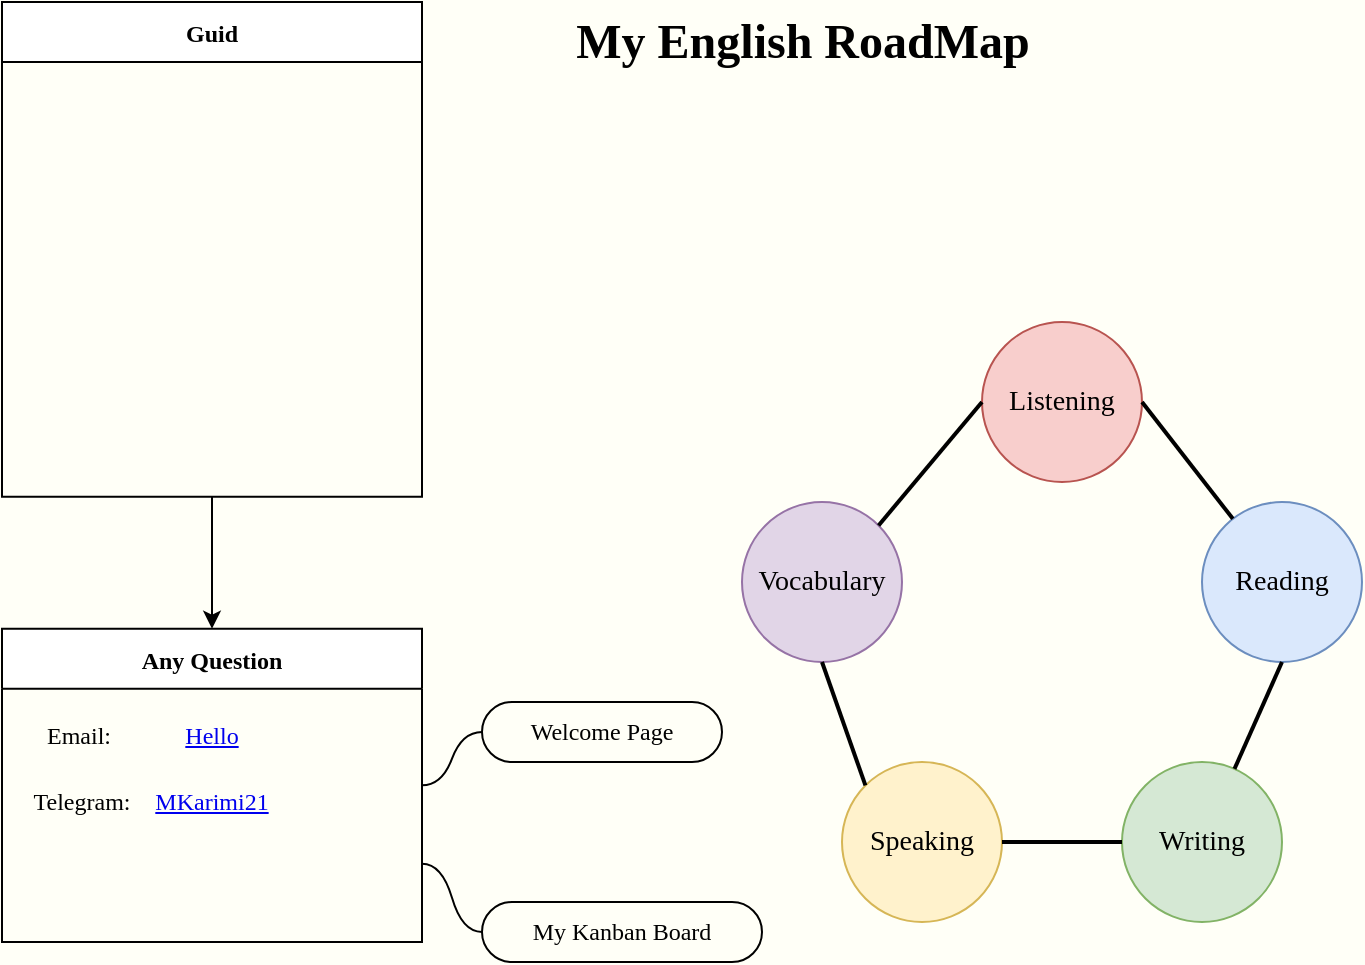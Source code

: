 <mxfile>
    <diagram name="HomePage" id="01m3kp1sQ8aNbqtea5sV">
        <mxGraphModel dx="3053" dy="765" grid="1" gridSize="10" guides="1" tooltips="1" connect="1" arrows="1" fold="1" page="1" pageScale="1" pageWidth="1920" pageHeight="1200" background="#FFFFF7" math="0" shadow="0">
            <root>
                <mxCell id="0"/>
                <mxCell id="1" parent="0"/>
                <mxCell id="9" value="" style="group" parent="1" vertex="1" connectable="0">
                    <mxGeometry x="-90" y="50" width="210" height="470" as="geometry"/>
                </mxCell>
                <mxCell id="2" value="Guid" style="swimlane;fontFamily=Ubuntu;fontSource=https%3A%2F%2Ffonts.googleapis.com%2Fcss%3Ffamily%3DUbuntu;startSize=30;" parent="9" vertex="1">
                    <mxGeometry width="210" height="247.368" as="geometry"/>
                </mxCell>
                <mxCell id="6" value="Any Question" style="swimlane;fontFamily=Ubuntu;fontSource=https%3A%2F%2Ffonts.googleapis.com%2Fcss%3Ffamily%3DUbuntu;startSize=30;" parent="9" vertex="1">
                    <mxGeometry y="313.333" width="210" height="156.667" as="geometry">
                        <mxRectangle y="380" width="110" height="30" as="alternateBounds"/>
                    </mxGeometry>
                </mxCell>
                <mxCell id="12" value="Email:&amp;nbsp;" style="text;html=1;strokeColor=none;fillColor=none;align=center;verticalAlign=middle;whiteSpace=wrap;rounded=0;pointerEvents=0;fontFamily=Ubuntu;fontSource=https%3A%2F%2Ffonts.googleapis.com%2Fcss%3Ffamily%3DUbuntu;fontSize=12;fontColor=default;" parent="6" vertex="1">
                    <mxGeometry x="10" y="41.228" width="60" height="24.737" as="geometry"/>
                </mxCell>
                <UserObject label="Hello" link="mailto:hello@mr-karimi.ir" linkTarget="_blank" id="13">
                    <mxCell style="text;html=1;strokeColor=none;fillColor=none;whiteSpace=wrap;align=center;verticalAlign=middle;fontColor=#0000EE;fontStyle=4;rounded=0;pointerEvents=0;fontFamily=Ubuntu;fontSource=https%3A%2F%2Ffonts.googleapis.com%2Fcss%3Ffamily%3DUbuntu;fontSize=12;" parent="6" vertex="1">
                        <mxGeometry x="75" y="37.105" width="60" height="32.982" as="geometry"/>
                    </mxCell>
                </UserObject>
                <mxCell id="14" value="Telegram:" style="text;html=1;strokeColor=none;fillColor=none;align=center;verticalAlign=middle;whiteSpace=wrap;rounded=0;pointerEvents=0;fontFamily=Ubuntu;fontSource=https%3A%2F%2Ffonts.googleapis.com%2Fcss%3Ffamily%3DUbuntu;fontSize=12;fontColor=default;" parent="6" vertex="1">
                    <mxGeometry x="10" y="74.211" width="60" height="24.737" as="geometry"/>
                </mxCell>
                <UserObject label="MKarimi21" link="https://t.me/mkarimi21" linkTarget="_blank" id="18">
                    <mxCell style="text;html=1;strokeColor=none;fillColor=none;whiteSpace=wrap;align=center;verticalAlign=middle;fontColor=#0000EE;fontStyle=4;rounded=0;pointerEvents=0;fontFamily=Ubuntu;fontSource=https%3A%2F%2Ffonts.googleapis.com%2Fcss%3Ffamily%3DUbuntu;fontSize=12;" parent="6" vertex="1">
                        <mxGeometry x="75" y="70.088" width="60" height="32.982" as="geometry"/>
                    </mxCell>
                </UserObject>
                <mxCell id="7" value="" style="edgeStyle=none;html=1;fontFamily=Ubuntu;fontSource=https%3A%2F%2Ffonts.googleapis.com%2Fcss%3Ffamily%3DUbuntu;" parent="9" source="2" target="6" edge="1">
                    <mxGeometry relative="1" as="geometry"/>
                </mxCell>
                <mxCell id="10" value="&lt;font data-font-src=&quot;https://fonts.googleapis.com/css?family=Ubuntu&quot; face=&quot;Ubuntu&quot;&gt;My English RoadMap&lt;/font&gt;" style="text;strokeColor=none;fillColor=none;html=1;fontSize=24;fontStyle=1;verticalAlign=middle;align=center;pointerEvents=0;fontFamily=Helvetica;fontColor=default;" parent="1" vertex="1">
                    <mxGeometry x="200" y="50" width="220" height="40" as="geometry"/>
                </mxCell>
                <UserObject label="Welcome Page" link="Welcome.html" linkTarget="_blank" id="19">
                    <mxCell style="whiteSpace=wrap;html=1;rounded=1;arcSize=50;align=center;verticalAlign=middle;strokeWidth=1;autosize=1;spacing=4;treeFolding=1;treeMoving=1;newEdgeStyle={&quot;edgeStyle&quot;:&quot;entityRelationEdgeStyle&quot;,&quot;startArrow&quot;:&quot;none&quot;,&quot;endArrow&quot;:&quot;none&quot;,&quot;segment&quot;:10,&quot;curved&quot;:1,&quot;sourcePerimeterSpacing&quot;:0,&quot;targetPerimeterSpacing&quot;:0};pointerEvents=0;fontFamily=Ubuntu;fontSource=https%3A%2F%2Ffonts.googleapis.com%2Fcss%3Ffamily%3DUbuntu;fontSize=12;fontColor=default;fillColor=none;gradientColor=none;" parent="1" vertex="1">
                        <mxGeometry x="150" y="400" width="120" height="30" as="geometry"/>
                    </mxCell>
                </UserObject>
                <mxCell id="20" value="" style="edgeStyle=entityRelationEdgeStyle;startArrow=none;endArrow=none;segment=10;curved=1;sourcePerimeterSpacing=0;targetPerimeterSpacing=0;fontFamily=Ubuntu;fontSource=https%3A%2F%2Ffonts.googleapis.com%2Fcss%3Ffamily%3DUbuntu;fontSize=12;fontColor=default;exitX=1;exitY=0.5;exitDx=0;exitDy=0;" parent="1" source="6" target="19" edge="1">
                    <mxGeometry relative="1" as="geometry">
                        <mxPoint x="150" y="582" as="sourcePoint"/>
                    </mxGeometry>
                </mxCell>
                <UserObject label="My Kanban Board" link="My Workflow.html" linkTarget="_blank" id="21">
                    <mxCell style="whiteSpace=wrap;html=1;rounded=1;arcSize=50;align=center;verticalAlign=middle;strokeWidth=1;autosize=1;spacing=4;treeFolding=1;treeMoving=1;newEdgeStyle={&quot;edgeStyle&quot;:&quot;entityRelationEdgeStyle&quot;,&quot;startArrow&quot;:&quot;none&quot;,&quot;endArrow&quot;:&quot;none&quot;,&quot;segment&quot;:10,&quot;curved&quot;:1,&quot;sourcePerimeterSpacing&quot;:0,&quot;targetPerimeterSpacing&quot;:0};pointerEvents=0;fontFamily=Ubuntu;fontSource=https%3A%2F%2Ffonts.googleapis.com%2Fcss%3Ffamily%3DUbuntu;fontSize=12;fontColor=default;fillColor=none;gradientColor=none;" parent="1" vertex="1">
                        <mxGeometry x="150" y="500" width="140" height="30" as="geometry"/>
                    </mxCell>
                </UserObject>
                <mxCell id="22" value="" style="edgeStyle=entityRelationEdgeStyle;startArrow=none;endArrow=none;segment=10;curved=1;sourcePerimeterSpacing=0;targetPerimeterSpacing=0;fontFamily=Ubuntu;fontSource=https%3A%2F%2Ffonts.googleapis.com%2Fcss%3Ffamily%3DUbuntu;fontSize=12;fontColor=default;exitX=1;exitY=0.75;exitDx=0;exitDy=0;" parent="1" source="6" target="21" edge="1">
                    <mxGeometry relative="1" as="geometry">
                        <mxPoint x="110" y="560" as="sourcePoint"/>
                    </mxGeometry>
                </mxCell>
                <mxCell id="fuOn8XASTyMsqQgLm95A-1" value="Speaking" style="ellipse;whiteSpace=wrap;html=1;aspect=fixed;fontFamily=Ubuntu;fontSource=https%3A%2F%2Ffonts.googleapis.com%2Fcss%3Ffamily%3DUbuntu;fontSize=14;fillColor=#fff2cc;strokeColor=#d6b656;" parent="1" vertex="1">
                    <mxGeometry x="330" y="430" width="80" height="80" as="geometry"/>
                </mxCell>
                <mxCell id="yTlh9Ko86Mc18ngRqNC--1" value="Listening" style="ellipse;whiteSpace=wrap;html=1;aspect=fixed;fontFamily=Ubuntu;fontSource=https%3A%2F%2Ffonts.googleapis.com%2Fcss%3Ffamily%3DUbuntu;fontSize=14;fillColor=#f8cecc;strokeColor=#b85450;" parent="1" vertex="1">
                    <mxGeometry x="400" y="210" width="80" height="80" as="geometry"/>
                </mxCell>
                <UserObject label="Reading" link="data:page/id,7jXAl5GHWtQH1MiXnZ_d" linkTarget="_blank" id="yTlh9Ko86Mc18ngRqNC--2">
                    <mxCell style="ellipse;whiteSpace=wrap;html=1;aspect=fixed;fontFamily=Ubuntu;fontSource=https%3A%2F%2Ffonts.googleapis.com%2Fcss%3Ffamily%3DUbuntu;fontSize=14;fillColor=#dae8fc;strokeColor=#6c8ebf;" parent="1" vertex="1">
                        <mxGeometry x="510" y="300" width="80" height="80" as="geometry"/>
                    </mxCell>
                </UserObject>
                <mxCell id="yTlh9Ko86Mc18ngRqNC--3" value="Writing" style="ellipse;whiteSpace=wrap;html=1;aspect=fixed;fontFamily=Ubuntu;fontSource=https%3A%2F%2Ffonts.googleapis.com%2Fcss%3Ffamily%3DUbuntu;fontSize=14;fillColor=#d5e8d4;strokeColor=#82b366;" parent="1" vertex="1">
                    <mxGeometry x="470" y="430" width="80" height="80" as="geometry"/>
                </mxCell>
                <mxCell id="yTlh9Ko86Mc18ngRqNC--4" value="Vocabulary" style="ellipse;whiteSpace=wrap;html=1;aspect=fixed;fontFamily=Ubuntu;fontSource=https%3A%2F%2Ffonts.googleapis.com%2Fcss%3Ffamily%3DUbuntu;fontSize=14;fillColor=#e1d5e7;strokeColor=#9673a6;" parent="1" vertex="1">
                    <mxGeometry x="280" y="300" width="80" height="80" as="geometry"/>
                </mxCell>
                <mxCell id="yTlh9Ko86Mc18ngRqNC--8" value="" style="endArrow=none;html=1;rounded=0;fontFamily=Ubuntu;fontSource=https%3A%2F%2Ffonts.googleapis.com%2Fcss%3Ffamily%3DUbuntu;fontSize=12;fontColor=default;entryX=1;entryY=0.5;entryDx=0;entryDy=0;strokeWidth=2;" parent="1" source="yTlh9Ko86Mc18ngRqNC--2" target="yTlh9Ko86Mc18ngRqNC--1" edge="1">
                    <mxGeometry width="50" height="50" relative="1" as="geometry">
                        <mxPoint x="600" y="560" as="sourcePoint"/>
                        <mxPoint x="650" y="510" as="targetPoint"/>
                    </mxGeometry>
                </mxCell>
                <mxCell id="yTlh9Ko86Mc18ngRqNC--9" value="" style="endArrow=none;html=1;rounded=0;strokeColor=default;strokeWidth=2;align=center;verticalAlign=middle;fontFamily=Ubuntu;fontSource=https%3A%2F%2Ffonts.googleapis.com%2Fcss%3Ffamily%3DUbuntu;fontSize=12;fontColor=default;labelBackgroundColor=default;entryX=0.5;entryY=1;entryDx=0;entryDy=0;" parent="1" source="yTlh9Ko86Mc18ngRqNC--3" target="yTlh9Ko86Mc18ngRqNC--2" edge="1">
                    <mxGeometry width="50" height="50" relative="1" as="geometry">
                        <mxPoint x="600" y="560" as="sourcePoint"/>
                        <mxPoint x="650" y="510" as="targetPoint"/>
                    </mxGeometry>
                </mxCell>
                <mxCell id="yTlh9Ko86Mc18ngRqNC--10" value="" style="endArrow=none;html=1;rounded=0;strokeColor=default;strokeWidth=2;align=center;verticalAlign=middle;fontFamily=Ubuntu;fontSource=https%3A%2F%2Ffonts.googleapis.com%2Fcss%3Ffamily%3DUbuntu;fontSize=12;fontColor=default;labelBackgroundColor=default;exitX=1;exitY=0.5;exitDx=0;exitDy=0;entryX=0;entryY=0.5;entryDx=0;entryDy=0;" parent="1" source="fuOn8XASTyMsqQgLm95A-1" target="yTlh9Ko86Mc18ngRqNC--3" edge="1">
                    <mxGeometry width="50" height="50" relative="1" as="geometry">
                        <mxPoint x="600" y="560" as="sourcePoint"/>
                        <mxPoint x="650" y="510" as="targetPoint"/>
                    </mxGeometry>
                </mxCell>
                <mxCell id="yTlh9Ko86Mc18ngRqNC--11" value="" style="endArrow=none;html=1;rounded=0;strokeColor=default;strokeWidth=2;align=center;verticalAlign=middle;fontFamily=Ubuntu;fontSource=https%3A%2F%2Ffonts.googleapis.com%2Fcss%3Ffamily%3DUbuntu;fontSize=12;fontColor=default;labelBackgroundColor=default;exitX=0;exitY=0;exitDx=0;exitDy=0;entryX=0.5;entryY=1;entryDx=0;entryDy=0;" parent="1" source="fuOn8XASTyMsqQgLm95A-1" target="yTlh9Ko86Mc18ngRqNC--4" edge="1">
                    <mxGeometry width="50" height="50" relative="1" as="geometry">
                        <mxPoint x="600" y="560" as="sourcePoint"/>
                        <mxPoint x="650" y="510" as="targetPoint"/>
                    </mxGeometry>
                </mxCell>
                <mxCell id="yTlh9Ko86Mc18ngRqNC--12" value="" style="endArrow=none;html=1;rounded=0;strokeColor=default;strokeWidth=2;align=center;verticalAlign=middle;fontFamily=Ubuntu;fontSource=https%3A%2F%2Ffonts.googleapis.com%2Fcss%3Ffamily%3DUbuntu;fontSize=12;fontColor=default;labelBackgroundColor=default;entryX=0;entryY=0.5;entryDx=0;entryDy=0;exitX=1;exitY=0;exitDx=0;exitDy=0;" parent="1" source="yTlh9Ko86Mc18ngRqNC--4" target="yTlh9Ko86Mc18ngRqNC--1" edge="1">
                    <mxGeometry width="50" height="50" relative="1" as="geometry">
                        <mxPoint x="600" y="560" as="sourcePoint"/>
                        <mxPoint x="650" y="510" as="targetPoint"/>
                    </mxGeometry>
                </mxCell>
            </root>
        </mxGraphModel>
    </diagram>
    <diagram id="7jXAl5GHWtQH1MiXnZ_d" name="Speaking">
        <mxGraphModel dx="3053" dy="765" grid="1" gridSize="10" guides="1" tooltips="1" connect="1" arrows="1" fold="1" page="1" pageScale="1" pageWidth="1920" pageHeight="1200" background="#FFFFF7" math="0" shadow="0">
            <root>
                <mxCell id="0"/>
                <mxCell id="1" parent="0"/>
                <mxCell id="RonJ4wMnpqngPcQXcLLu-12" value="" style="edgeStyle=none;html=1;fontFamily=Ubuntu;fontSource=https%3A%2F%2Ffonts.googleapis.com%2Fcss%3Ffamily%3DUbuntu;fontSize=14;fontColor=default;" edge="1" parent="1" source="TCvHjk1YOf13BZkXEVE5-1" target="RonJ4wMnpqngPcQXcLLu-11">
                    <mxGeometry relative="1" as="geometry"/>
                </mxCell>
                <UserObject label="Reading" linkTarget="_blank" id="TCvHjk1YOf13BZkXEVE5-1">
                    <mxCell style="ellipse;whiteSpace=wrap;html=1;aspect=fixed;fontFamily=Ubuntu;fontSource=https%3A%2F%2Ffonts.googleapis.com%2Fcss%3Ffamily%3DUbuntu;fontSize=14;fillColor=#dae8fc;strokeColor=#6c8ebf;" vertex="1" parent="1">
                        <mxGeometry x="380" y="330" width="80" height="80" as="geometry"/>
                    </mxCell>
                </UserObject>
                <mxCell id="RonJ4wMnpqngPcQXcLLu-1" value="Guid" style="swimlane;fontFamily=Ubuntu;fontSource=https%3A%2F%2Ffonts.googleapis.com%2Fcss%3Ffamily%3DUbuntu;startSize=30;" vertex="1" parent="1">
                    <mxGeometry x="-90" y="50" width="210" height="247.368" as="geometry"/>
                </mxCell>
                <mxCell id="RonJ4wMnpqngPcQXcLLu-7" value="" style="edgeStyle=none;html=1;fontFamily=Ubuntu;fontSource=https%3A%2F%2Ffonts.googleapis.com%2Fcss%3Ffamily%3DUbuntu;entryX=0.5;entryY=0;entryDx=0;entryDy=0;" edge="1" parent="1" source="RonJ4wMnpqngPcQXcLLu-1" target="RonJ4wMnpqngPcQXcLLu-10">
                    <mxGeometry relative="1" as="geometry">
                        <mxPoint x="15" y="363.333" as="targetPoint"/>
                    </mxGeometry>
                </mxCell>
                <UserObject label="Home Page" link="data:page/id,01m3kp1sQ8aNbqtea5sV" id="RonJ4wMnpqngPcQXcLLu-10">
                    <mxCell style="ellipse;whiteSpace=wrap;html=1;align=center;newEdgeStyle={&quot;edgeStyle&quot;:&quot;entityRelationEdgeStyle&quot;,&quot;startArrow&quot;:&quot;none&quot;,&quot;endArrow&quot;:&quot;none&quot;,&quot;segment&quot;:10,&quot;curved&quot;:1,&quot;sourcePerimeterSpacing&quot;:0,&quot;targetPerimeterSpacing&quot;:0};treeFolding=1;treeMoving=1;strokeColor=#3A5431;fontFamily=Ubuntu;fontSource=https%3A%2F%2Ffonts.googleapis.com%2Fcss%3Ffamily%3DUbuntu;fontSize=14;fontColor=#ffffff;fillColor=#6d8764;" vertex="1" parent="1">
                        <mxGeometry x="-35" y="370" width="100" height="40" as="geometry"/>
                    </mxCell>
                </UserObject>
                <UserObject label="How to Read" linkTarget="_blank" id="RonJ4wMnpqngPcQXcLLu-11">
                    <mxCell style="ellipse;whiteSpace=wrap;html=1;aspect=fixed;fontFamily=Ubuntu;fontSource=https%3A%2F%2Ffonts.googleapis.com%2Fcss%3Ffamily%3DUbuntu;fontSize=14;fillColor=#dae8fc;strokeColor=#6c8ebf;" vertex="1" parent="1">
                        <mxGeometry x="540" y="330" width="80" height="80" as="geometry"/>
                    </mxCell>
                </UserObject>
                <mxCell id="RonJ4wMnpqngPcQXcLLu-16" value="" style="edgeStyle=entityRelationEdgeStyle;html=1;startArrow=none;endArrow=none;segment=10;curved=1;sourcePerimeterSpacing=0;targetPerimeterSpacing=0;fontFamily=Ubuntu;fontSource=https%3A%2F%2Ffonts.googleapis.com%2Fcss%3Ffamily%3DUbuntu;fontSize=14;fontColor=default;" edge="1" parent="1" source="RonJ4wMnpqngPcQXcLLu-13" target="RonJ4wMnpqngPcQXcLLu-15">
                    <mxGeometry relative="1" as="geometry"/>
                </mxCell>
                <mxCell id="RonJ4wMnpqngPcQXcLLu-17" value="" style="edgeStyle=entityRelationEdgeStyle;html=1;startArrow=none;endArrow=none;segment=10;curved=1;sourcePerimeterSpacing=0;targetPerimeterSpacing=0;fontFamily=Ubuntu;fontSource=https%3A%2F%2Ffonts.googleapis.com%2Fcss%3Ffamily%3DUbuntu;fontSize=14;fontColor=default;" edge="1" parent="1" source="RonJ4wMnpqngPcQXcLLu-13" target="RonJ4wMnpqngPcQXcLLu-15">
                    <mxGeometry relative="1" as="geometry"/>
                </mxCell>
                <mxCell id="RonJ4wMnpqngPcQXcLLu-18" value="" style="edgeStyle=entityRelationEdgeStyle;html=1;startArrow=none;endArrow=none;segment=10;curved=1;sourcePerimeterSpacing=0;targetPerimeterSpacing=0;fontFamily=Ubuntu;fontSource=https%3A%2F%2Ffonts.googleapis.com%2Fcss%3Ffamily%3DUbuntu;fontSize=14;fontColor=default;" edge="1" parent="1" source="RonJ4wMnpqngPcQXcLLu-13" target="RonJ4wMnpqngPcQXcLLu-15">
                    <mxGeometry relative="1" as="geometry"/>
                </mxCell>
                <mxCell id="RonJ4wMnpqngPcQXcLLu-13" value="3 type of reading" style="whiteSpace=wrap;html=1;rounded=1;arcSize=50;align=center;verticalAlign=middle;strokeWidth=1;autosize=1;spacing=4;treeFolding=1;treeMoving=1;newEdgeStyle={&quot;edgeStyle&quot;:&quot;entityRelationEdgeStyle&quot;,&quot;startArrow&quot;:&quot;none&quot;,&quot;endArrow&quot;:&quot;none&quot;,&quot;segment&quot;:10,&quot;curved&quot;:1,&quot;sourcePerimeterSpacing&quot;:0,&quot;targetPerimeterSpacing&quot;:0};strokeColor=#6c8ebf;fontFamily=Ubuntu;fontSource=https%3A%2F%2Ffonts.googleapis.com%2Fcss%3Ffamily%3DUbuntu;fontSize=14;fontColor=default;fillColor=#dae8fc;" vertex="1" parent="1">
                    <mxGeometry x="665" y="328" width="150" height="30" as="geometry"/>
                </mxCell>
                <mxCell id="RonJ4wMnpqngPcQXcLLu-14" value="" style="edgeStyle=entityRelationEdgeStyle;startArrow=none;endArrow=none;segment=10;curved=1;sourcePerimeterSpacing=0;targetPerimeterSpacing=0;fontFamily=Ubuntu;fontSource=https%3A%2F%2Ffonts.googleapis.com%2Fcss%3Ffamily%3DUbuntu;fontSize=14;fontColor=default;" edge="1" target="RonJ4wMnpqngPcQXcLLu-13" parent="1" source="RonJ4wMnpqngPcQXcLLu-11">
                    <mxGeometry relative="1" as="geometry">
                        <mxPoint x="660" y="370" as="sourcePoint"/>
                    </mxGeometry>
                </mxCell>
                <mxCell id="RonJ4wMnpqngPcQXcLLu-25" style="edgeStyle=entityRelationEdgeStyle;html=1;startArrow=none;endArrow=none;segment=10;curved=1;sourcePerimeterSpacing=0;targetPerimeterSpacing=0;entryX=0;entryY=0.25;entryDx=0;entryDy=0;fontFamily=Ubuntu;fontSource=https%3A%2F%2Ffonts.googleapis.com%2Fcss%3Ffamily%3DUbuntu;fontSize=14;fontColor=default;" edge="1" parent="1" source="RonJ4wMnpqngPcQXcLLu-15" target="RonJ4wMnpqngPcQXcLLu-24">
                    <mxGeometry relative="1" as="geometry"/>
                </mxCell>
                <mxCell id="RonJ4wMnpqngPcQXcLLu-15" value="100" style="whiteSpace=wrap;html=1;rounded=1;arcSize=50;align=center;verticalAlign=middle;strokeWidth=1;autosize=1;spacing=4;treeFolding=1;treeMoving=1;newEdgeStyle={&quot;edgeStyle&quot;:&quot;entityRelationEdgeStyle&quot;,&quot;startArrow&quot;:&quot;none&quot;,&quot;endArrow&quot;:&quot;none&quot;,&quot;segment&quot;:10,&quot;curved&quot;:1,&quot;sourcePerimeterSpacing&quot;:0,&quot;targetPerimeterSpacing&quot;:0};strokeColor=#6c8ebf;fontFamily=Ubuntu;fontSource=https%3A%2F%2Ffonts.googleapis.com%2Fcss%3Ffamily%3DUbuntu;fontSize=14;fontColor=default;fillColor=#dae8fc;" vertex="1" parent="1">
                    <mxGeometry x="865" y="250" width="70" height="30" as="geometry"/>
                </mxCell>
                <mxCell id="RonJ4wMnpqngPcQXcLLu-19" value="50" style="whiteSpace=wrap;html=1;rounded=1;arcSize=50;align=center;verticalAlign=middle;strokeWidth=1;autosize=1;spacing=4;treeFolding=1;treeMoving=1;newEdgeStyle={&quot;edgeStyle&quot;:&quot;entityRelationEdgeStyle&quot;,&quot;startArrow&quot;:&quot;none&quot;,&quot;endArrow&quot;:&quot;none&quot;,&quot;segment&quot;:10,&quot;curved&quot;:1,&quot;sourcePerimeterSpacing&quot;:0,&quot;targetPerimeterSpacing&quot;:0};strokeColor=#6c8ebf;fontFamily=Ubuntu;fontSource=https%3A%2F%2Ffonts.googleapis.com%2Fcss%3Ffamily%3DUbuntu;fontSize=14;fontColor=default;fillColor=#dae8fc;" vertex="1" parent="1">
                    <mxGeometry x="870" y="320" width="60" height="30" as="geometry"/>
                </mxCell>
                <mxCell id="RonJ4wMnpqngPcQXcLLu-20" value="" style="edgeStyle=entityRelationEdgeStyle;startArrow=none;endArrow=none;segment=10;curved=1;sourcePerimeterSpacing=0;targetPerimeterSpacing=0;fontFamily=Ubuntu;fontSource=https%3A%2F%2Ffonts.googleapis.com%2Fcss%3Ffamily%3DUbuntu;fontSize=14;fontColor=default;exitX=1;exitY=0.5;exitDx=0;exitDy=0;" edge="1" target="RonJ4wMnpqngPcQXcLLu-19" parent="1" source="RonJ4wMnpqngPcQXcLLu-13">
                    <mxGeometry relative="1" as="geometry">
                        <mxPoint x="790" y="417" as="sourcePoint"/>
                    </mxGeometry>
                </mxCell>
                <mxCell id="RonJ4wMnpqngPcQXcLLu-21" value="10" style="whiteSpace=wrap;html=1;rounded=1;arcSize=50;align=center;verticalAlign=middle;strokeWidth=1;autosize=1;spacing=4;treeFolding=1;treeMoving=1;newEdgeStyle={&quot;edgeStyle&quot;:&quot;entityRelationEdgeStyle&quot;,&quot;startArrow&quot;:&quot;none&quot;,&quot;endArrow&quot;:&quot;none&quot;,&quot;segment&quot;:10,&quot;curved&quot;:1,&quot;sourcePerimeterSpacing&quot;:0,&quot;targetPerimeterSpacing&quot;:0};strokeColor=#6c8ebf;fontFamily=Ubuntu;fontSource=https%3A%2F%2Ffonts.googleapis.com%2Fcss%3Ffamily%3DUbuntu;fontSize=14;fontColor=default;fillColor=#dae8fc;" vertex="1" parent="1">
                    <mxGeometry x="870" y="380" width="60" height="30" as="geometry"/>
                </mxCell>
                <mxCell id="RonJ4wMnpqngPcQXcLLu-22" value="" style="edgeStyle=entityRelationEdgeStyle;startArrow=none;endArrow=none;segment=10;curved=1;sourcePerimeterSpacing=0;targetPerimeterSpacing=0;fontFamily=Ubuntu;fontSource=https%3A%2F%2Ffonts.googleapis.com%2Fcss%3Ffamily%3DUbuntu;fontSize=14;fontColor=default;exitX=1;exitY=0.5;exitDx=0;exitDy=0;" edge="1" target="RonJ4wMnpqngPcQXcLLu-21" parent="1" source="RonJ4wMnpqngPcQXcLLu-13">
                    <mxGeometry relative="1" as="geometry">
                        <mxPoint x="850" y="432" as="sourcePoint"/>
                    </mxGeometry>
                </mxCell>
                <mxCell id="RonJ4wMnpqngPcQXcLLu-24" value="&lt;b&gt;The man who works at the cafe is rich.&lt;br&gt;&lt;/b&gt;&lt;div style=&quot;text-align: left;&quot;&gt;&lt;span style=&quot;background-color: initial;&quot;&gt;&lt;font color=&quot;#000000&quot;&gt;&lt;br&gt;&lt;/font&gt;&lt;/span&gt;&lt;/div&gt;&lt;div style=&quot;text-align: left;&quot;&gt;&lt;span style=&quot;background-color: initial;&quot;&gt;&lt;font color=&quot;#000000&quot;&gt;&lt;b&gt;Step01;&lt;/b&gt; Chunk &amp;gt;&amp;gt;&amp;gt; Translate&lt;/font&gt;&lt;/span&gt;&lt;/div&gt;&lt;div style=&quot;text-align: left;&quot;&gt;&lt;span style=&quot;background-color: initial;&quot;&gt;&lt;font color=&quot;#cc0000&quot;&gt;The man&lt;/font&gt; | &lt;font color=&quot;#cc0000&quot;&gt;who works at the cafe&lt;/font&gt; | &lt;font color=&quot;#cc0000&quot;&gt;is rich&lt;/font&gt;&lt;/span&gt;&lt;/div&gt;&lt;div style=&quot;text-align: left;&quot;&gt;&lt;span style=&quot;background-color: initial;&quot;&gt;&lt;font color=&quot;#000000&quot;&gt;&lt;br&gt;&lt;/font&gt;&lt;/span&gt;&lt;/div&gt;&lt;div style=&quot;text-align: left;&quot;&gt;&lt;span style=&quot;background-color: initial;&quot;&gt;&lt;font color=&quot;#000000&quot;&gt;&lt;b&gt;Step02;&lt;/b&gt; every chunk rase head and say KHOB after that say what chunk say.&lt;/font&gt;&lt;/span&gt;&lt;/div&gt;&lt;div style=&quot;text-align: left;&quot;&gt;&lt;span style=&quot;background-color: initial;&quot;&gt;&lt;font color=&quot;#000000&quot;&gt;&lt;br&gt;&lt;/font&gt;&lt;/span&gt;&lt;/div&gt;&lt;div style=&quot;text-align: left;&quot;&gt;&lt;span style=&quot;background-color: initial;&quot;&gt;&lt;font color=&quot;#000000&quot;&gt;&lt;b&gt;Step03;&lt;/b&gt; Imagination for verb&lt;/font&gt;&lt;/span&gt;&lt;/div&gt;" style="rounded=1;whiteSpace=wrap;html=1;strokeColor=default;fontFamily=Ubuntu;fontSource=https%3A%2F%2Ffonts.googleapis.com%2Fcss%3Ffamily%3DUbuntu;fontSize=14;fontColor=#333333;fillColor=#f5f5f5;perimeterSpacing=2;spacingTop=3;spacing=3;spacingLeft=8;spacingBottom=2;spacingRight=8;arcSize=4;" vertex="1" parent="1">
                    <mxGeometry x="980" y="100" width="300" height="160" as="geometry"/>
                </mxCell>
            </root>
        </mxGraphModel>
    </diagram>
</mxfile>